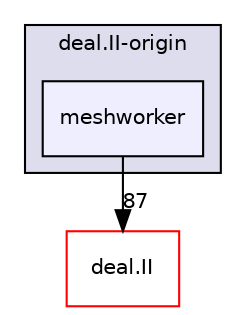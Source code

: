 digraph "include/deal.II-origin/meshworker" {
  compound=true
  node [ fontsize="10", fontname="Helvetica"];
  edge [ labelfontsize="10", labelfontname="Helvetica"];
  subgraph clusterdir_1627ce85bc33b76c4cb222dfe9aeffd7 {
    graph [ bgcolor="#ddddee", pencolor="black", label="deal.II-origin" fontname="Helvetica", fontsize="10", URL="dir_1627ce85bc33b76c4cb222dfe9aeffd7.html"]
  dir_3077936e09ee46c7c97fe03e41db907d [shape=box, label="meshworker", style="filled", fillcolor="#eeeeff", pencolor="black", URL="dir_3077936e09ee46c7c97fe03e41db907d.html"];
  }
  dir_ee90d91a514b839c31faec7a1d916f67 [shape=box label="deal.II" fillcolor="white" style="filled" color="red" URL="dir_ee90d91a514b839c31faec7a1d916f67.html"];
  dir_3077936e09ee46c7c97fe03e41db907d->dir_ee90d91a514b839c31faec7a1d916f67 [headlabel="87", labeldistance=1.5 headhref="dir_000107_000009.html"];
}
